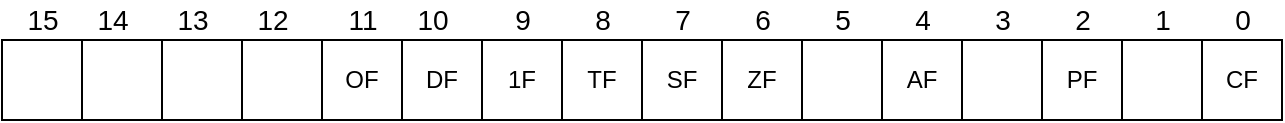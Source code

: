 <mxfile version="12.6.5" type="device"><diagram id="DnM1J-jHMMH_tfoOv3uS" name="Page-1"><mxGraphModel dx="1086" dy="966" grid="1" gridSize="10" guides="1" tooltips="1" connect="1" arrows="1" fold="1" page="1" pageScale="1" pageWidth="827" pageHeight="1169" math="0" shadow="0"><root><mxCell id="0"/><mxCell id="1" parent="0"/><mxCell id="TiXniK9nNixkVtpiR_A--2" value="" style="whiteSpace=wrap;html=1;aspect=fixed;" vertex="1" parent="1"><mxGeometry x="160" y="440" width="40" height="40" as="geometry"/></mxCell><mxCell id="TiXniK9nNixkVtpiR_A--3" value="" style="whiteSpace=wrap;html=1;aspect=fixed;" vertex="1" parent="1"><mxGeometry x="200" y="440" width="40" height="40" as="geometry"/></mxCell><mxCell id="TiXniK9nNixkVtpiR_A--4" value="15" style="text;html=1;align=center;verticalAlign=middle;resizable=0;points=[];autosize=1;fontSize=14;" vertex="1" parent="1"><mxGeometry x="165" y="420" width="30" height="20" as="geometry"/></mxCell><mxCell id="TiXniK9nNixkVtpiR_A--7" value="14" style="text;html=1;align=center;verticalAlign=middle;resizable=0;points=[];autosize=1;fontSize=14;" vertex="1" parent="1"><mxGeometry x="200" y="420" width="30" height="20" as="geometry"/></mxCell><mxCell id="TiXniK9nNixkVtpiR_A--11" value="" style="whiteSpace=wrap;html=1;aspect=fixed;" vertex="1" parent="1"><mxGeometry x="240" y="440" width="40" height="40" as="geometry"/></mxCell><mxCell id="TiXniK9nNixkVtpiR_A--12" value="13" style="text;html=1;align=center;verticalAlign=middle;resizable=0;points=[];autosize=1;fontSize=14;" vertex="1" parent="1"><mxGeometry x="240" y="420" width="30" height="20" as="geometry"/></mxCell><mxCell id="TiXniK9nNixkVtpiR_A--13" value="" style="whiteSpace=wrap;html=1;aspect=fixed;" vertex="1" parent="1"><mxGeometry x="280" y="440" width="40" height="40" as="geometry"/></mxCell><mxCell id="TiXniK9nNixkVtpiR_A--14" value="12" style="text;html=1;align=center;verticalAlign=middle;resizable=0;points=[];autosize=1;fontSize=14;" vertex="1" parent="1"><mxGeometry x="280" y="420" width="30" height="20" as="geometry"/></mxCell><mxCell id="TiXniK9nNixkVtpiR_A--15" value="OF" style="whiteSpace=wrap;html=1;aspect=fixed;" vertex="1" parent="1"><mxGeometry x="320" y="440" width="40" height="40" as="geometry"/></mxCell><mxCell id="TiXniK9nNixkVtpiR_A--16" value="DF" style="whiteSpace=wrap;html=1;aspect=fixed;" vertex="1" parent="1"><mxGeometry x="360" y="440" width="40" height="40" as="geometry"/></mxCell><mxCell id="TiXniK9nNixkVtpiR_A--17" value="11" style="text;html=1;align=center;verticalAlign=middle;resizable=0;points=[];autosize=1;fontSize=14;" vertex="1" parent="1"><mxGeometry x="325" y="420" width="30" height="20" as="geometry"/></mxCell><mxCell id="TiXniK9nNixkVtpiR_A--18" value="10" style="text;html=1;align=center;verticalAlign=middle;resizable=0;points=[];autosize=1;fontSize=14;" vertex="1" parent="1"><mxGeometry x="360" y="420" width="30" height="20" as="geometry"/></mxCell><mxCell id="TiXniK9nNixkVtpiR_A--19" value="1F" style="whiteSpace=wrap;html=1;aspect=fixed;" vertex="1" parent="1"><mxGeometry x="400" y="440" width="40" height="40" as="geometry"/></mxCell><mxCell id="TiXniK9nNixkVtpiR_A--20" value="9" style="text;html=1;align=center;verticalAlign=middle;resizable=0;points=[];autosize=1;fontSize=14;" vertex="1" parent="1"><mxGeometry x="410" y="420" width="20" height="20" as="geometry"/></mxCell><mxCell id="TiXniK9nNixkVtpiR_A--21" value="TF" style="whiteSpace=wrap;html=1;aspect=fixed;" vertex="1" parent="1"><mxGeometry x="440" y="440" width="40" height="40" as="geometry"/></mxCell><mxCell id="TiXniK9nNixkVtpiR_A--22" value="8" style="text;html=1;align=center;verticalAlign=middle;resizable=0;points=[];autosize=1;fontSize=14;" vertex="1" parent="1"><mxGeometry x="450" y="420" width="20" height="20" as="geometry"/></mxCell><mxCell id="TiXniK9nNixkVtpiR_A--23" value="SF" style="whiteSpace=wrap;html=1;aspect=fixed;" vertex="1" parent="1"><mxGeometry x="480" y="440" width="40" height="40" as="geometry"/></mxCell><mxCell id="TiXniK9nNixkVtpiR_A--24" value="ZF" style="whiteSpace=wrap;html=1;aspect=fixed;" vertex="1" parent="1"><mxGeometry x="520" y="440" width="40" height="40" as="geometry"/></mxCell><mxCell id="TiXniK9nNixkVtpiR_A--25" value="7" style="text;html=1;align=center;verticalAlign=middle;resizable=0;points=[];autosize=1;fontSize=14;" vertex="1" parent="1"><mxGeometry x="490" y="420" width="20" height="20" as="geometry"/></mxCell><mxCell id="TiXniK9nNixkVtpiR_A--26" value="6" style="text;html=1;align=center;verticalAlign=middle;resizable=0;points=[];autosize=1;fontSize=14;" vertex="1" parent="1"><mxGeometry x="530" y="420" width="20" height="20" as="geometry"/></mxCell><mxCell id="TiXniK9nNixkVtpiR_A--27" value="" style="whiteSpace=wrap;html=1;aspect=fixed;" vertex="1" parent="1"><mxGeometry x="560" y="440" width="40" height="40" as="geometry"/></mxCell><mxCell id="TiXniK9nNixkVtpiR_A--28" value="5" style="text;html=1;align=center;verticalAlign=middle;resizable=0;points=[];autosize=1;fontSize=14;" vertex="1" parent="1"><mxGeometry x="570" y="420" width="20" height="20" as="geometry"/></mxCell><mxCell id="TiXniK9nNixkVtpiR_A--29" value="AF" style="whiteSpace=wrap;html=1;aspect=fixed;" vertex="1" parent="1"><mxGeometry x="600" y="440" width="40" height="40" as="geometry"/></mxCell><mxCell id="TiXniK9nNixkVtpiR_A--30" value="4" style="text;html=1;align=center;verticalAlign=middle;resizable=0;points=[];autosize=1;fontSize=14;" vertex="1" parent="1"><mxGeometry x="610" y="420" width="20" height="20" as="geometry"/></mxCell><mxCell id="TiXniK9nNixkVtpiR_A--31" value="" style="whiteSpace=wrap;html=1;aspect=fixed;" vertex="1" parent="1"><mxGeometry x="640" y="440" width="40" height="40" as="geometry"/></mxCell><mxCell id="TiXniK9nNixkVtpiR_A--32" value="PF" style="whiteSpace=wrap;html=1;aspect=fixed;" vertex="1" parent="1"><mxGeometry x="680" y="440" width="40" height="40" as="geometry"/></mxCell><mxCell id="TiXniK9nNixkVtpiR_A--33" value="3" style="text;html=1;align=center;verticalAlign=middle;resizable=0;points=[];autosize=1;fontSize=14;" vertex="1" parent="1"><mxGeometry x="650" y="420" width="20" height="20" as="geometry"/></mxCell><mxCell id="TiXniK9nNixkVtpiR_A--34" value="2" style="text;html=1;align=center;verticalAlign=middle;resizable=0;points=[];autosize=1;fontSize=14;" vertex="1" parent="1"><mxGeometry x="690" y="420" width="20" height="20" as="geometry"/></mxCell><mxCell id="TiXniK9nNixkVtpiR_A--35" value="" style="whiteSpace=wrap;html=1;aspect=fixed;" vertex="1" parent="1"><mxGeometry x="720" y="440" width="40" height="40" as="geometry"/></mxCell><mxCell id="TiXniK9nNixkVtpiR_A--36" value="1" style="text;html=1;align=center;verticalAlign=middle;resizable=0;points=[];autosize=1;fontSize=14;" vertex="1" parent="1"><mxGeometry x="730" y="420" width="20" height="20" as="geometry"/></mxCell><mxCell id="TiXniK9nNixkVtpiR_A--37" value="CF" style="whiteSpace=wrap;html=1;aspect=fixed;" vertex="1" parent="1"><mxGeometry x="760" y="440" width="40" height="40" as="geometry"/></mxCell><mxCell id="TiXniK9nNixkVtpiR_A--38" value="0" style="text;html=1;align=center;verticalAlign=middle;resizable=0;points=[];autosize=1;fontSize=14;" vertex="1" parent="1"><mxGeometry x="770" y="420" width="20" height="20" as="geometry"/></mxCell></root></mxGraphModel></diagram></mxfile>